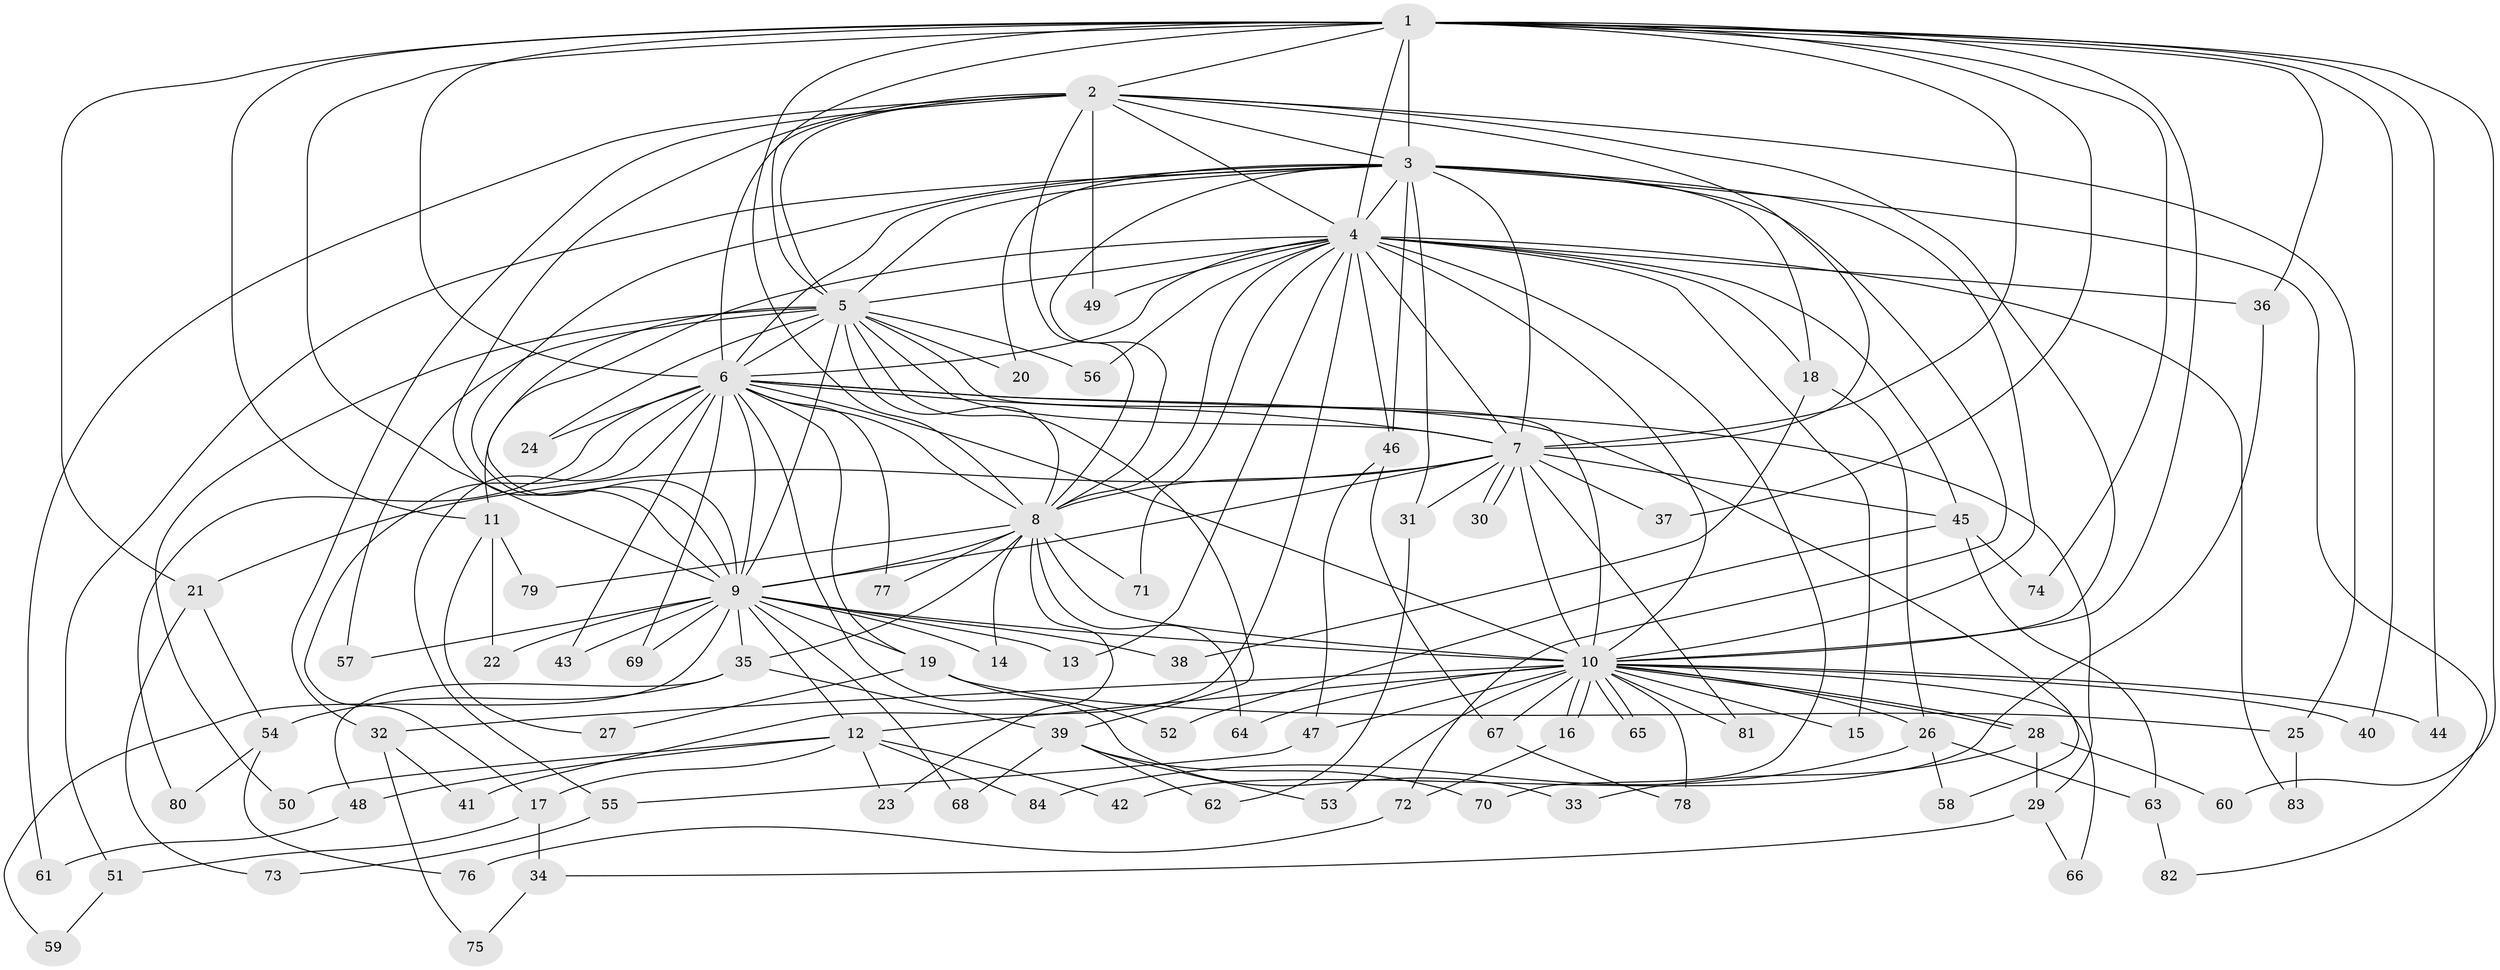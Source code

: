 // Generated by graph-tools (version 1.1) at 2025/34/03/09/25 02:34:44]
// undirected, 84 vertices, 193 edges
graph export_dot {
graph [start="1"]
  node [color=gray90,style=filled];
  1;
  2;
  3;
  4;
  5;
  6;
  7;
  8;
  9;
  10;
  11;
  12;
  13;
  14;
  15;
  16;
  17;
  18;
  19;
  20;
  21;
  22;
  23;
  24;
  25;
  26;
  27;
  28;
  29;
  30;
  31;
  32;
  33;
  34;
  35;
  36;
  37;
  38;
  39;
  40;
  41;
  42;
  43;
  44;
  45;
  46;
  47;
  48;
  49;
  50;
  51;
  52;
  53;
  54;
  55;
  56;
  57;
  58;
  59;
  60;
  61;
  62;
  63;
  64;
  65;
  66;
  67;
  68;
  69;
  70;
  71;
  72;
  73;
  74;
  75;
  76;
  77;
  78;
  79;
  80;
  81;
  82;
  83;
  84;
  1 -- 2;
  1 -- 3;
  1 -- 4;
  1 -- 5;
  1 -- 6;
  1 -- 7;
  1 -- 8;
  1 -- 9;
  1 -- 10;
  1 -- 11;
  1 -- 21;
  1 -- 36;
  1 -- 37;
  1 -- 40;
  1 -- 44;
  1 -- 60;
  1 -- 74;
  2 -- 3;
  2 -- 4;
  2 -- 5;
  2 -- 6;
  2 -- 7;
  2 -- 8;
  2 -- 9;
  2 -- 10;
  2 -- 25;
  2 -- 32;
  2 -- 49;
  2 -- 61;
  3 -- 4;
  3 -- 5;
  3 -- 6;
  3 -- 7;
  3 -- 8;
  3 -- 9;
  3 -- 10;
  3 -- 18;
  3 -- 20;
  3 -- 31;
  3 -- 46;
  3 -- 51;
  3 -- 72;
  3 -- 82;
  4 -- 5;
  4 -- 6;
  4 -- 7;
  4 -- 8;
  4 -- 9;
  4 -- 10;
  4 -- 13;
  4 -- 15;
  4 -- 18;
  4 -- 36;
  4 -- 41;
  4 -- 45;
  4 -- 46;
  4 -- 49;
  4 -- 56;
  4 -- 70;
  4 -- 71;
  4 -- 83;
  5 -- 6;
  5 -- 7;
  5 -- 8;
  5 -- 9;
  5 -- 10;
  5 -- 11;
  5 -- 20;
  5 -- 24;
  5 -- 39;
  5 -- 50;
  5 -- 56;
  5 -- 57;
  6 -- 7;
  6 -- 8;
  6 -- 9;
  6 -- 10;
  6 -- 17;
  6 -- 19;
  6 -- 24;
  6 -- 29;
  6 -- 33;
  6 -- 43;
  6 -- 55;
  6 -- 58;
  6 -- 69;
  6 -- 77;
  6 -- 80;
  7 -- 8;
  7 -- 9;
  7 -- 10;
  7 -- 21;
  7 -- 30;
  7 -- 30;
  7 -- 31;
  7 -- 37;
  7 -- 45;
  7 -- 81;
  8 -- 9;
  8 -- 10;
  8 -- 14;
  8 -- 23;
  8 -- 35;
  8 -- 64;
  8 -- 71;
  8 -- 77;
  8 -- 79;
  9 -- 10;
  9 -- 12;
  9 -- 13;
  9 -- 14;
  9 -- 19;
  9 -- 22;
  9 -- 35;
  9 -- 38;
  9 -- 43;
  9 -- 57;
  9 -- 59;
  9 -- 68;
  9 -- 69;
  10 -- 12;
  10 -- 15;
  10 -- 16;
  10 -- 16;
  10 -- 26;
  10 -- 28;
  10 -- 28;
  10 -- 32;
  10 -- 40;
  10 -- 44;
  10 -- 47;
  10 -- 53;
  10 -- 64;
  10 -- 65;
  10 -- 65;
  10 -- 66;
  10 -- 67;
  10 -- 78;
  10 -- 81;
  11 -- 22;
  11 -- 27;
  11 -- 79;
  12 -- 17;
  12 -- 23;
  12 -- 42;
  12 -- 48;
  12 -- 50;
  12 -- 84;
  16 -- 72;
  17 -- 34;
  17 -- 51;
  18 -- 26;
  18 -- 38;
  19 -- 25;
  19 -- 27;
  19 -- 52;
  21 -- 54;
  21 -- 73;
  25 -- 83;
  26 -- 58;
  26 -- 63;
  26 -- 84;
  28 -- 29;
  28 -- 33;
  28 -- 60;
  29 -- 34;
  29 -- 66;
  31 -- 62;
  32 -- 41;
  32 -- 75;
  34 -- 75;
  35 -- 39;
  35 -- 48;
  35 -- 54;
  36 -- 42;
  39 -- 53;
  39 -- 62;
  39 -- 68;
  39 -- 70;
  45 -- 52;
  45 -- 63;
  45 -- 74;
  46 -- 47;
  46 -- 67;
  47 -- 55;
  48 -- 61;
  51 -- 59;
  54 -- 76;
  54 -- 80;
  55 -- 73;
  63 -- 82;
  67 -- 78;
  72 -- 76;
}
